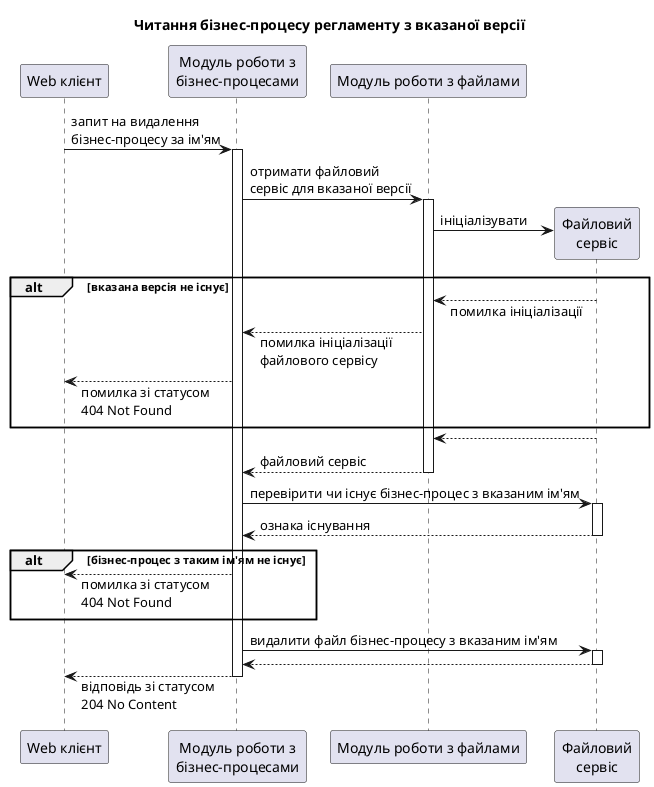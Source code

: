 @startuml
participant "Web клієнт" as client order 1
participant "Модуль роботи з\nбізнес-процесами" as businessProcessModule order 2
participant "Модуль роботи з файлами" as fileModule order 3
participant "Файловий\nсервіс" as fileService order 4

skinparam responseMessageBelowArrow true

title Читання бізнес-процесу регламенту з вказаної версії

client -> businessProcessModule: запит на видалення\nбізнес-процесу за ім'ям
activate businessProcessModule

  businessProcessModule -> fileModule: отримати файловий\nсервіс для вказаної версії
  activate fileModule
    create fileService
    fileModule -> fileService: ініціалізувати
    alt вказана версія не існує
      fileModule <-- fileService: помилка ініціалізації
      businessProcessModule <-- fileModule: помилка ініціалізації\nфайлового сервісу
      client <-- businessProcessModule: помилка зі статусом\n404 Not Found
    end
    fileModule <-- fileService
    return файловий сервіс
  deactivate fileModule

  businessProcessModule -> fileService: перевірити чи існує бізнес-процес з вказаним ім'ям
  activate fileService
    return ознака існування
  deactivate fileService
  alt бізнес-процес з таким ім'ям не існує
  client <-- businessProcessModule: помилка зі статусом\n404 Not Found
  end

  businessProcessModule -> fileService: видалити файл бізнес-процесу з вказаним ім'ям
  activate fileService
    return
  deactivate fileService

  client <-- businessProcessModule: відповідь зі статусом\n204 No Content
deactivate businessProcessModule
@enduml